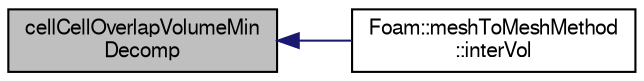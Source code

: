 digraph "cellCellOverlapVolumeMinDecomp"
{
  bgcolor="transparent";
  edge [fontname="FreeSans",fontsize="10",labelfontname="FreeSans",labelfontsize="10"];
  node [fontname="FreeSans",fontsize="10",shape=record];
  rankdir="LR";
  Node1 [label="cellCellOverlapVolumeMin\lDecomp",height=0.2,width=0.4,color="black", fillcolor="grey75", style="filled" fontcolor="black"];
  Node1 -> Node2 [dir="back",color="midnightblue",fontsize="10",style="solid",fontname="FreeSans"];
  Node2 [label="Foam::meshToMeshMethod\l::interVol",height=0.2,width=0.4,color="black",URL="$a01434.html#a912fa2507286525ce5b6492f45694147",tooltip="Return the intersection volume between two cells. "];
}
